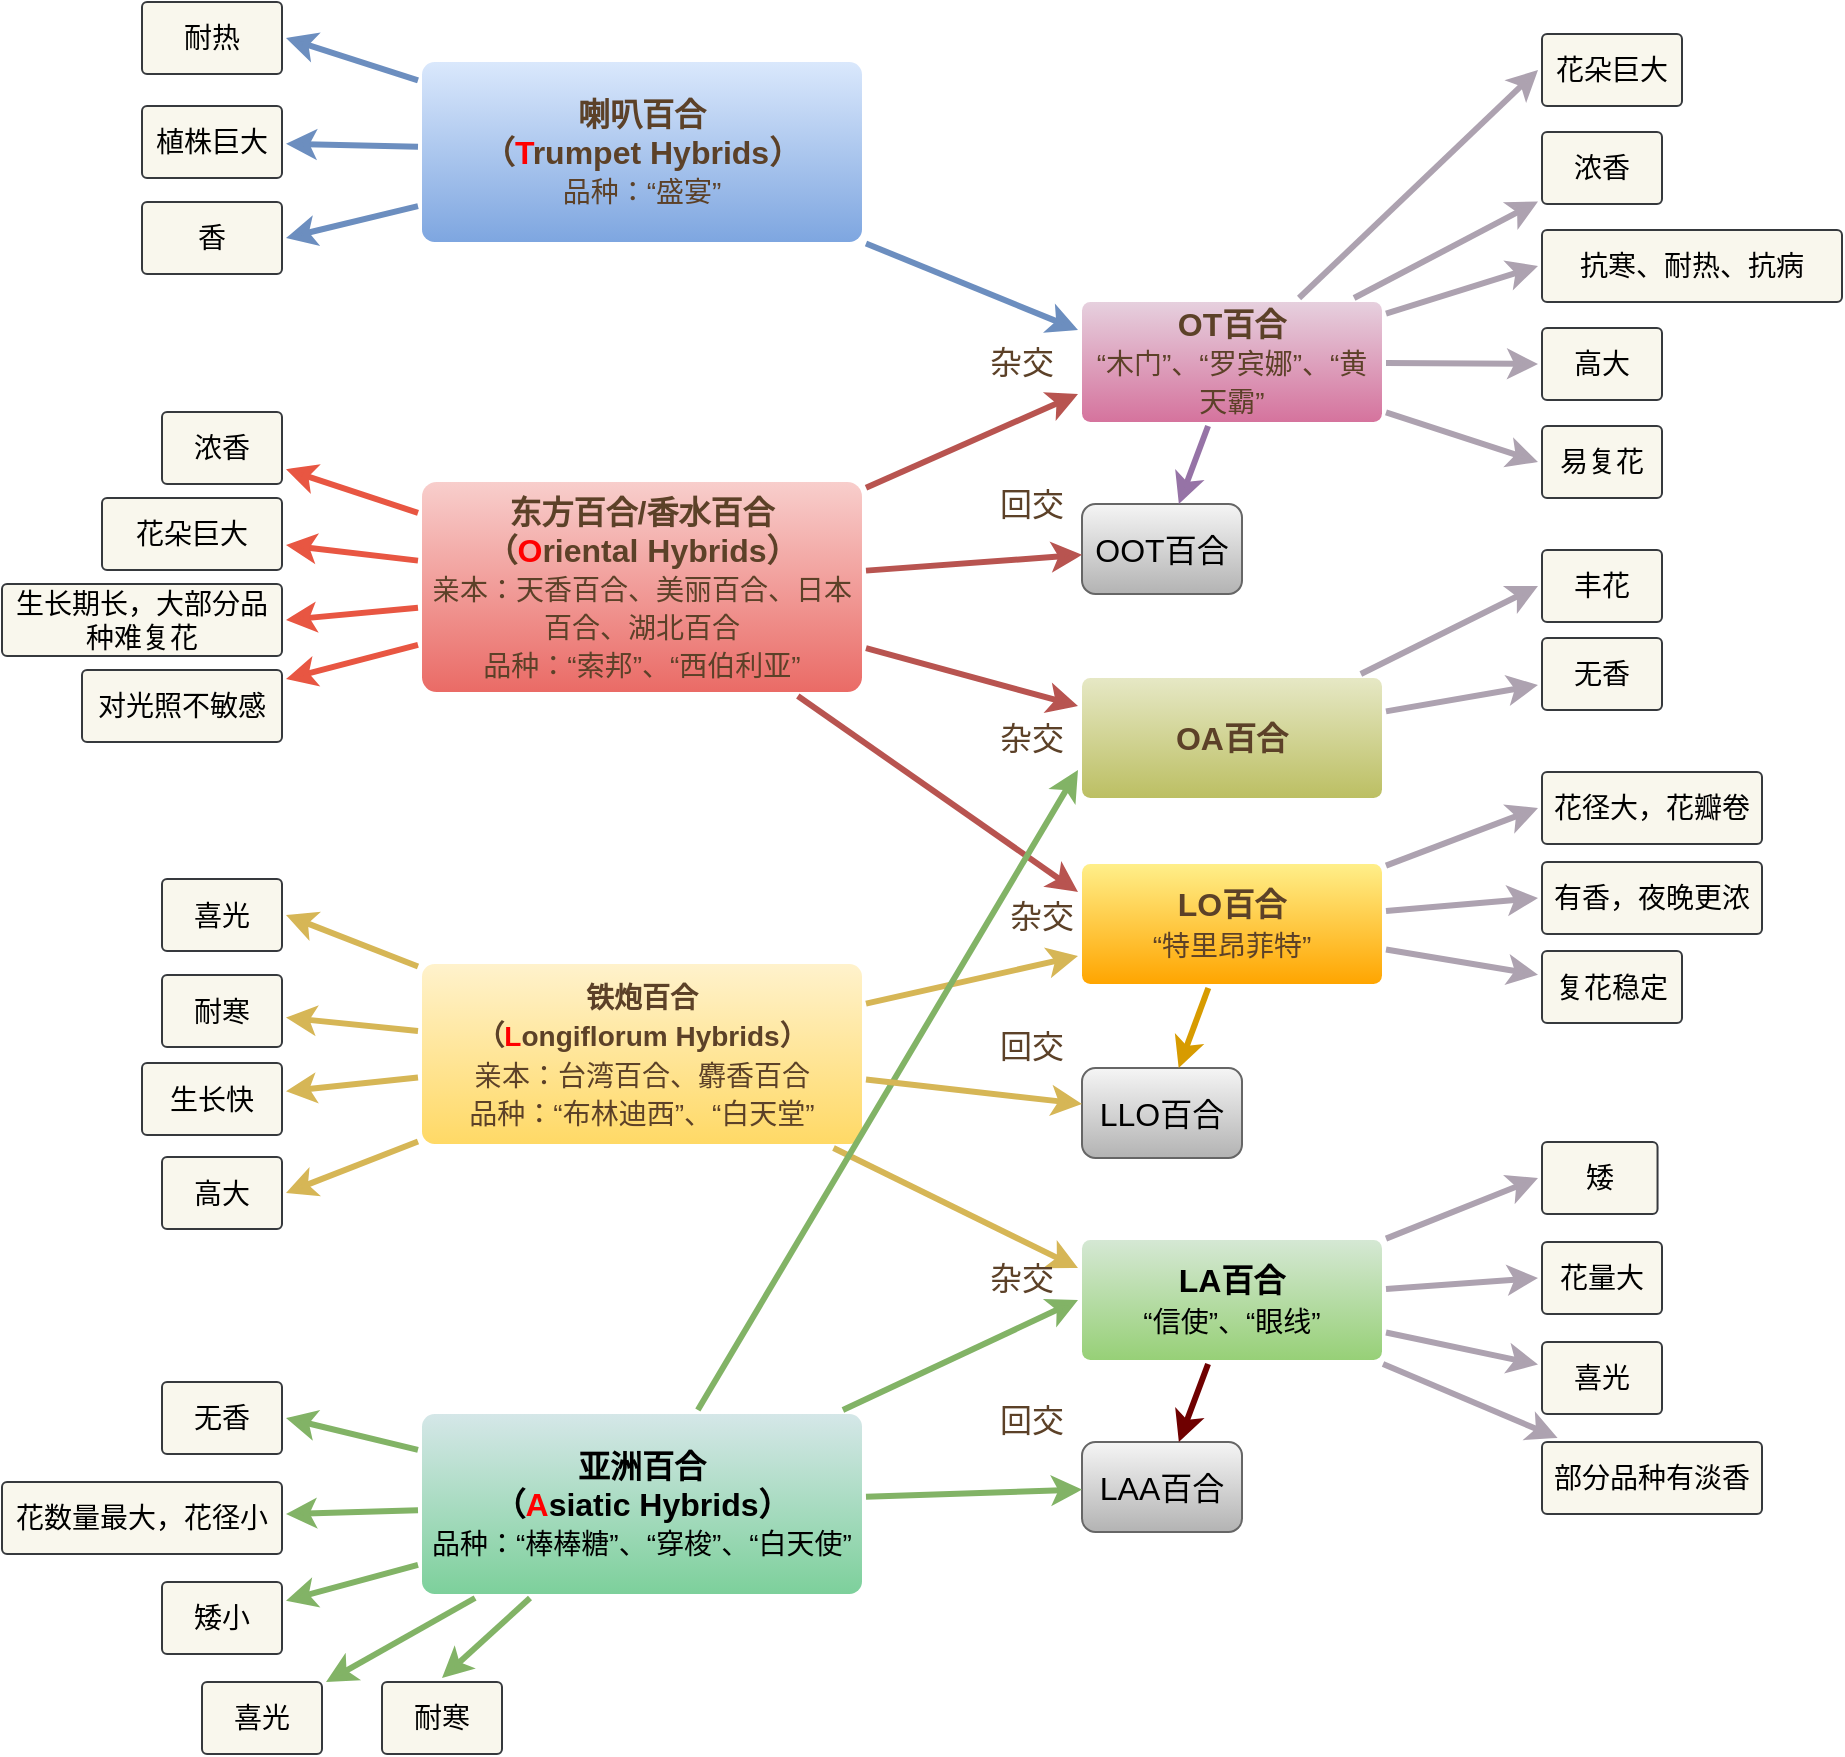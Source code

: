 <mxfile version="14.2.2" type="github">
  <diagram id="6a731a19-8d31-9384-78a2-239565b7b9f0" name="Page-1">
    <mxGraphModel dx="1422" dy="746" grid="1" gridSize="10" guides="1" tooltips="1" connect="1" arrows="1" fold="1" page="1" pageScale="1" pageWidth="1169" pageHeight="827" background="#ffffff" math="0" shadow="0">
      <root>
        <mxCell id="0" />
        <mxCell id="1" parent="0" />
        <mxCell id="1754" value="花朵巨大" style="rounded=1;whiteSpace=wrap;html=1;shadow=0;labelBackgroundColor=none;strokeColor=#36393d;strokeWidth=1;fillColor=#f9f7ed;fontFamily=Helvetica;fontSize=14;align=center;spacing=5;fontStyle=0;arcSize=7;perimeterSpacing=2;" parent="1" vertex="1">
          <mxGeometry x="70" y="348" width="90" height="36" as="geometry" />
        </mxCell>
        <mxCell id="1755" value="浓香" style="rounded=1;whiteSpace=wrap;html=1;shadow=0;labelBackgroundColor=none;strokeColor=#36393d;strokeWidth=1;fillColor=#f9f7ed;fontFamily=Helvetica;fontSize=14;align=center;spacing=5;fontStyle=0;arcSize=7;perimeterSpacing=2;" parent="1" vertex="1">
          <mxGeometry x="100" y="305" width="60" height="36" as="geometry" />
        </mxCell>
        <mxCell id="1761" value="生长快" style="rounded=1;whiteSpace=wrap;html=1;shadow=0;labelBackgroundColor=none;strokeColor=#36393d;strokeWidth=1;fillColor=#f9f7ed;fontFamily=Helvetica;fontSize=14;align=center;spacing=5;arcSize=7;perimeterSpacing=2;" parent="1" vertex="1">
          <mxGeometry x="90" y="630.5" width="70" height="36" as="geometry" />
        </mxCell>
        <mxCell id="1762" value="耐寒" style="rounded=1;whiteSpace=wrap;html=1;shadow=0;labelBackgroundColor=none;strokeColor=#36393d;strokeWidth=1;fillColor=#f9f7ed;fontFamily=Helvetica;fontSize=14;align=center;spacing=5;arcSize=7;perimeterSpacing=2;" parent="1" vertex="1">
          <mxGeometry x="100" y="586.5" width="60" height="36" as="geometry" />
        </mxCell>
        <mxCell id="1765" value="花数量最大，花径小" style="rounded=1;whiteSpace=wrap;html=1;shadow=0;labelBackgroundColor=none;strokeColor=#36393d;strokeWidth=1;fillColor=#f9f7ed;fontFamily=Helvetica;fontSize=14;align=center;spacing=5;arcSize=7;perimeterSpacing=2;" parent="1" vertex="1">
          <mxGeometry x="20" y="840" width="140" height="36" as="geometry" />
        </mxCell>
        <mxCell id="1767" value="喜光" style="rounded=1;whiteSpace=wrap;html=1;shadow=0;labelBackgroundColor=none;strokeColor=#36393d;strokeWidth=1;fillColor=#f9f7ed;fontFamily=Helvetica;fontSize=14;align=center;spacing=5;arcSize=7;perimeterSpacing=2;" parent="1" vertex="1">
          <mxGeometry x="120" y="940" width="60" height="36" as="geometry" />
        </mxCell>
        <mxCell id="1769" value="矮小" style="rounded=1;whiteSpace=wrap;html=1;shadow=0;labelBackgroundColor=none;strokeColor=#36393d;strokeWidth=1;fillColor=#f9f7ed;fontFamily=Helvetica;fontSize=14;align=center;spacing=5;arcSize=7;perimeterSpacing=2;" parent="1" vertex="1">
          <mxGeometry x="100" y="890" width="60" height="36" as="geometry" />
        </mxCell>
        <mxCell id="1772" value="耐热" style="rounded=1;whiteSpace=wrap;html=1;shadow=0;labelBackgroundColor=none;strokeColor=#36393d;strokeWidth=1;fillColor=#f9f7ed;fontFamily=Helvetica;fontSize=14;align=center;spacing=5;fontStyle=0;arcSize=7;perimeterSpacing=2;" parent="1" vertex="1">
          <mxGeometry x="90" y="100" width="70" height="36" as="geometry" />
        </mxCell>
        <mxCell id="1750" value="" style="edgeStyle=none;rounded=1;jumpStyle=none;html=1;shadow=0;labelBackgroundColor=none;startArrow=none;startFill=0;jettySize=auto;orthogonalLoop=1;strokeColor=#b85450;strokeWidth=3;fontFamily=Helvetica;fontSize=16;spacing=5;fontStyle=1;fillColor=#f8cecc;entryX=0;entryY=0.25;entryDx=0;entryDy=0;fontColor=#5C4128;" parent="1" source="1753" target="y0AW_hQq_ArzN2leAB1A-1779" edge="1">
          <mxGeometry relative="1" as="geometry" />
        </mxCell>
        <mxCell id="1751" value="" style="edgeStyle=none;rounded=1;jumpStyle=none;html=1;shadow=0;labelBackgroundColor=none;startArrow=none;startFill=0;jettySize=auto;orthogonalLoop=1;strokeColor=#E85642;strokeWidth=3;fontFamily=Helvetica;fontSize=18;fontColor=#FFFFFF;spacing=5;fontStyle=1;fillColor=#b0e3e6;" parent="1" source="1753" target="1755" edge="1">
          <mxGeometry relative="1" as="geometry" />
        </mxCell>
        <mxCell id="1752" value="" style="edgeStyle=none;rounded=1;jumpStyle=none;html=1;shadow=0;labelBackgroundColor=none;startArrow=none;startFill=0;jettySize=auto;orthogonalLoop=1;strokeColor=#E85642;strokeWidth=3;fontFamily=Helvetica;fontSize=18;fontColor=#FFFFFF;spacing=5;fontStyle=1;fillColor=#b0e3e6;" parent="1" source="1753" target="1754" edge="1">
          <mxGeometry relative="1" as="geometry" />
        </mxCell>
        <mxCell id="1753" value="东方百合/香水百合&lt;br&gt;（&lt;font color=&quot;#ff0000&quot;&gt;O&lt;/font&gt;riental Hybrids）&lt;br&gt;&lt;span style=&quot;font-weight: normal ; font-size: 14px&quot;&gt;亲本：天香百合、美丽百合、日本百合、湖北百合&lt;br&gt;品种：“索邦”、“西伯利亚”&lt;/span&gt;" style="rounded=1;whiteSpace=wrap;html=1;shadow=0;labelBackgroundColor=none;strokeWidth=3;fontFamily=Helvetica;fontSize=16;align=center;spacing=5;fontStyle=1;arcSize=7;perimeterSpacing=2;fillColor=#f8cecc;gradientColor=#ea6b66;strokeColor=none;fontColor=#5C4128;" parent="1" vertex="1">
          <mxGeometry x="230" y="340" width="220" height="105" as="geometry" />
        </mxCell>
        <mxCell id="1757" value="" style="edgeStyle=none;rounded=0;jumpStyle=none;html=1;shadow=0;labelBackgroundColor=none;startArrow=none;startFill=0;endArrow=classic;endFill=1;jettySize=auto;orthogonalLoop=1;strokeWidth=3;fontFamily=Helvetica;fontSize=16;spacing=5;strokeColor=#d6b656;fillColor=#fff2cc;entryX=0;entryY=0.75;entryDx=0;entryDy=0;fontColor=#5C4128;" parent="1" source="1760" target="y0AW_hQq_ArzN2leAB1A-1779" edge="1">
          <mxGeometry relative="1" as="geometry">
            <mxPoint x="470" y="600" as="sourcePoint" />
            <mxPoint x="498" y="611" as="targetPoint" />
          </mxGeometry>
        </mxCell>
        <mxCell id="1758" value="" style="edgeStyle=none;rounded=0;jumpStyle=none;html=1;shadow=0;labelBackgroundColor=none;startArrow=none;startFill=0;endArrow=classic;endFill=1;jettySize=auto;orthogonalLoop=1;strokeColor=#d6b656;strokeWidth=3;fontFamily=Helvetica;fontSize=18;fontColor=#FFFFFF;spacing=5;fillColor=#fff2cc;" parent="1" source="1760" target="1762" edge="1">
          <mxGeometry relative="1" as="geometry" />
        </mxCell>
        <mxCell id="1759" value="" style="edgeStyle=none;rounded=0;jumpStyle=none;html=1;shadow=0;labelBackgroundColor=none;startArrow=none;startFill=0;endArrow=classic;endFill=1;jettySize=auto;orthogonalLoop=1;strokeColor=#d6b656;strokeWidth=3;fontFamily=Helvetica;fontSize=18;fontColor=#FFFFFF;spacing=5;fillColor=#fff2cc;" parent="1" source="1760" target="1761" edge="1">
          <mxGeometry relative="1" as="geometry" />
        </mxCell>
        <mxCell id="1760" value="&lt;font style=&quot;font-size: 14px&quot;&gt;铁炮百合&lt;br&gt;（&lt;font color=&quot;#ff0000&quot;&gt;L&lt;/font&gt;ongiflorum Hybrids）&lt;br&gt;&lt;span style=&quot;font-weight: normal&quot;&gt;亲本：台湾百合、麝香百合&lt;br&gt;品种：“布林迪西”、“白天堂”&lt;/span&gt;&lt;br style=&quot;font-size: 16px&quot;&gt;&lt;/font&gt;" style="rounded=1;whiteSpace=wrap;html=1;shadow=0;labelBackgroundColor=none;strokeWidth=3;fontFamily=Helvetica;fontSize=16;align=center;spacing=5;fontStyle=1;arcSize=7;perimeterSpacing=2;gradientColor=#ffd966;fillColor=#fff2cc;strokeColor=none;fontColor=#5C4128;" parent="1" vertex="1">
          <mxGeometry x="230" y="581" width="220" height="90" as="geometry" />
        </mxCell>
        <mxCell id="1764" value="亚洲百合&lt;br&gt;（&lt;font color=&quot;#ff0000&quot;&gt;A&lt;/font&gt;siatic Hybrids）&lt;br style=&quot;font-size: 16px&quot;&gt;&lt;span style=&quot;font-weight: normal&quot;&gt;&lt;font style=&quot;font-size: 14px&quot;&gt;品种：“棒棒糖”、“穿梭”、“白天使”&lt;/font&gt;&lt;/span&gt;" style="rounded=1;whiteSpace=wrap;html=1;shadow=0;labelBackgroundColor=none;strokeWidth=3;fontFamily=Helvetica;fontSize=16;align=center;spacing=5;fontStyle=1;arcSize=7;perimeterSpacing=2;gradientColor=#7DD09B;fillColor=#D5E7E8;strokeColor=none;" parent="1" vertex="1">
          <mxGeometry x="230" y="806" width="220" height="90" as="geometry" />
        </mxCell>
        <mxCell id="1766" value="" style="edgeStyle=none;rounded=0;jumpStyle=none;html=1;shadow=0;labelBackgroundColor=none;startArrow=none;startFill=0;endArrow=classic;endFill=1;jettySize=auto;orthogonalLoop=1;strokeColor=#82b366;strokeWidth=3;fontFamily=Helvetica;fontSize=18;fontColor=#FFFFFF;spacing=5;fillColor=#d5e8d4;" parent="1" source="1764" target="1765" edge="1">
          <mxGeometry relative="1" as="geometry" />
        </mxCell>
        <mxCell id="1768" value="" style="edgeStyle=none;rounded=0;jumpStyle=none;html=1;shadow=0;labelBackgroundColor=none;startArrow=none;startFill=0;endArrow=classic;endFill=1;jettySize=auto;orthogonalLoop=1;strokeColor=#82b366;strokeWidth=3;fontFamily=Helvetica;fontSize=14;fontColor=#FFFFFF;spacing=5;fillColor=#d5e8d4;" parent="1" source="1764" target="1767" edge="1">
          <mxGeometry relative="1" as="geometry" />
        </mxCell>
        <mxCell id="1770" value="" style="edgeStyle=none;rounded=0;jumpStyle=none;html=1;shadow=0;labelBackgroundColor=none;startArrow=none;startFill=0;endArrow=classic;endFill=1;jettySize=auto;orthogonalLoop=1;strokeColor=#82b366;strokeWidth=3;fontFamily=Helvetica;fontSize=18;fontColor=#FFFFFF;spacing=5;fillColor=#d5e8d4;" parent="1" source="1764" target="1769" edge="1">
          <mxGeometry relative="1" as="geometry" />
        </mxCell>
        <mxCell id="1771" value="喇叭百合&lt;br&gt;（&lt;font color=&quot;#ff0000&quot;&gt;T&lt;/font&gt;rumpet Hybrids）&lt;br style=&quot;font-size: 16px&quot;&gt;&lt;span style=&quot;font-weight: normal&quot;&gt;&lt;font style=&quot;font-size: 14px&quot;&gt;品种：“盛宴”&lt;/font&gt;&lt;/span&gt;" style="rounded=1;whiteSpace=wrap;html=1;shadow=0;labelBackgroundColor=none;strokeWidth=3;fontFamily=Helvetica;fontSize=16;align=center;spacing=5;fontStyle=1;arcSize=7;perimeterSpacing=2;fillColor=#dae8fc;gradientColor=#7ea6e0;strokeColor=none;fontColor=#5C4128;" parent="1" vertex="1">
          <mxGeometry x="230" y="130" width="220" height="90" as="geometry" />
        </mxCell>
        <mxCell id="1773" value="" style="edgeStyle=none;rounded=1;jumpStyle=none;html=1;shadow=0;labelBackgroundColor=none;startArrow=none;startFill=0;jettySize=auto;orthogonalLoop=1;strokeColor=#6c8ebf;strokeWidth=3;fontFamily=Helvetica;fontSize=18;fontColor=#FFFFFF;spacing=5;fontStyle=1;fillColor=#dae8fc;entryX=1;entryY=0.5;entryDx=0;entryDy=0;" parent="1" source="1771" target="1772" edge="1">
          <mxGeometry relative="1" as="geometry" />
        </mxCell>
        <mxCell id="1775" value="" style="edgeStyle=none;rounded=1;jumpStyle=none;html=1;shadow=0;labelBackgroundColor=none;startArrow=none;startFill=0;jettySize=auto;orthogonalLoop=1;strokeColor=#6c8ebf;strokeWidth=3;fontFamily=Helvetica;fontSize=18;fontColor=#FFFFFF;spacing=5;fontStyle=1;fillColor=#dae8fc;entryX=1;entryY=0.5;entryDx=0;entryDy=0;" parent="1" source="1771" target="y0AW_hQq_ArzN2leAB1A-1812" edge="1">
          <mxGeometry relative="1" as="geometry">
            <mxPoint x="162" y="218.5" as="targetPoint" />
          </mxGeometry>
        </mxCell>
        <mxCell id="1777" value="" style="edgeStyle=none;rounded=1;jumpStyle=none;html=1;shadow=0;labelBackgroundColor=none;startArrow=none;startFill=0;jettySize=auto;orthogonalLoop=1;strokeColor=#6c8ebf;strokeWidth=3;fontFamily=Helvetica;fontSize=18;fontColor=#FFFFFF;spacing=5;fontStyle=1;fillColor=#dae8fc;" parent="1" source="1771" edge="1" target="y0AW_hQq_ArzN2leAB1A-1811">
          <mxGeometry relative="1" as="geometry">
            <mxPoint x="160" y="150" as="targetPoint" />
          </mxGeometry>
        </mxCell>
        <mxCell id="y0AW_hQq_ArzN2leAB1A-1779" value="LO百合&lt;br&gt;&lt;span style=&quot;font-weight: normal&quot;&gt;&lt;font style=&quot;font-size: 14px&quot;&gt;“特里昂菲特”&lt;/font&gt;&lt;/span&gt;" style="rounded=1;whiteSpace=wrap;html=1;shadow=0;labelBackgroundColor=none;strokeWidth=3;fontFamily=Helvetica;fontSize=16;align=center;spacing=5;fontStyle=1;arcSize=7;perimeterSpacing=2;gradientColor=#ffa500;strokeColor=none;fontColor=#5C4128;fillColor=#FFEF8A;" parent="1" vertex="1">
          <mxGeometry x="560" y="531" width="150" height="60" as="geometry" />
        </mxCell>
        <mxCell id="y0AW_hQq_ArzN2leAB1A-1780" value="LA百合&lt;br style=&quot;font-size: 16px&quot;&gt;&lt;span style=&quot;font-weight: normal&quot;&gt;&lt;font style=&quot;font-size: 14px&quot;&gt;“信使”、“眼线”&lt;/font&gt;&lt;/span&gt;" style="rounded=1;whiteSpace=wrap;html=1;shadow=0;labelBackgroundColor=none;strokeWidth=3;fontFamily=Helvetica;fontSize=16;align=center;spacing=5;fontStyle=1;arcSize=7;perimeterSpacing=2;gradientColor=#97d077;fillColor=#d5e8d4;strokeColor=none;" parent="1" vertex="1">
          <mxGeometry x="560" y="719" width="150" height="60" as="geometry" />
        </mxCell>
        <mxCell id="y0AW_hQq_ArzN2leAB1A-1781" value="" style="edgeStyle=none;rounded=0;jumpStyle=none;html=1;shadow=0;labelBackgroundColor=none;startArrow=none;startFill=0;endArrow=classic;endFill=1;jettySize=auto;orthogonalLoop=1;strokeWidth=3;fontFamily=Helvetica;fontSize=16;spacing=5;strokeColor=#d6b656;entryX=0;entryY=0.25;entryDx=0;entryDy=0;fillColor=#fff2cc;fontColor=#5C4128;" parent="1" source="1760" target="y0AW_hQq_ArzN2leAB1A-1780" edge="1">
          <mxGeometry relative="1" as="geometry">
            <mxPoint x="356.316" y="572.5" as="sourcePoint" />
            <mxPoint x="468" y="486" as="targetPoint" />
          </mxGeometry>
        </mxCell>
        <mxCell id="y0AW_hQq_ArzN2leAB1A-1782" value="" style="edgeStyle=none;rounded=0;jumpStyle=none;html=1;shadow=0;labelBackgroundColor=none;startArrow=none;startFill=0;endArrow=classic;endFill=1;jettySize=auto;orthogonalLoop=1;strokeWidth=3;fontFamily=Helvetica;fontSize=16;spacing=5;strokeColor=#82b366;entryX=0;entryY=0.5;entryDx=0;entryDy=0;fillColor=#d5e8d4;fontColor=#5C4128;" parent="1" source="1764" target="y0AW_hQq_ArzN2leAB1A-1780" edge="1">
          <mxGeometry relative="1" as="geometry">
            <mxPoint x="238" y="822" as="sourcePoint" />
            <mxPoint x="200" y="790" as="targetPoint" />
          </mxGeometry>
        </mxCell>
        <mxCell id="y0AW_hQq_ArzN2leAB1A-1783" value="OT百合&lt;br&gt;&lt;span style=&quot;font-weight: normal&quot;&gt;&lt;font style=&quot;font-size: 14px&quot;&gt;“木门”、“罗宾娜”、“黄天霸”&lt;/font&gt;&lt;/span&gt;" style="rounded=1;whiteSpace=wrap;html=1;shadow=0;labelBackgroundColor=none;strokeWidth=3;fontFamily=Helvetica;fontSize=16;align=center;spacing=5;fontStyle=1;arcSize=7;perimeterSpacing=2;gradientColor=#d5739d;fillColor=#e6d0de;strokeColor=none;fontColor=#5C4128;" parent="1" vertex="1">
          <mxGeometry x="560" y="250.0" width="150" height="60" as="geometry" />
        </mxCell>
        <mxCell id="y0AW_hQq_ArzN2leAB1A-1784" value="" style="edgeStyle=none;rounded=1;jumpStyle=none;html=1;shadow=0;labelBackgroundColor=none;startArrow=none;startFill=0;jettySize=auto;orthogonalLoop=1;strokeWidth=3;fontFamily=Helvetica;fontSize=16;spacing=5;fontStyle=1;fillColor=#dae8fc;strokeColor=#6c8ebf;entryX=0;entryY=0.25;entryDx=0;entryDy=0;fontColor=#5C4128;" parent="1" source="1771" target="y0AW_hQq_ArzN2leAB1A-1783" edge="1">
          <mxGeometry relative="1" as="geometry">
            <mxPoint x="358.137" y="372.5" as="sourcePoint" />
            <mxPoint x="468" y="454.0" as="targetPoint" />
          </mxGeometry>
        </mxCell>
        <mxCell id="y0AW_hQq_ArzN2leAB1A-1785" value="" style="edgeStyle=none;rounded=1;jumpStyle=none;html=1;shadow=0;labelBackgroundColor=none;startArrow=none;startFill=0;jettySize=auto;orthogonalLoop=1;strokeColor=#b85450;strokeWidth=3;fontFamily=Helvetica;fontSize=16;spacing=5;fontStyle=1;fillColor=#f8cecc;entryX=0;entryY=0.75;entryDx=0;entryDy=0;fontColor=#5C4128;" parent="1" source="1753" target="y0AW_hQq_ArzN2leAB1A-1783" edge="1">
          <mxGeometry relative="1" as="geometry">
            <mxPoint x="368.137" y="382.5" as="sourcePoint" />
            <mxPoint x="478" y="464.0" as="targetPoint" />
          </mxGeometry>
        </mxCell>
        <mxCell id="y0AW_hQq_ArzN2leAB1A-1786" value="OA百合" style="rounded=1;whiteSpace=wrap;html=1;shadow=0;labelBackgroundColor=none;strokeWidth=3;fontFamily=Helvetica;fontSize=16;align=center;spacing=5;fontStyle=1;arcSize=7;perimeterSpacing=2;strokeColor=none;fontColor=#5C4128;gradientColor=#BCBF63;fillColor=#E6E8C5;" parent="1" vertex="1">
          <mxGeometry x="560" y="438" width="150" height="60" as="geometry" />
        </mxCell>
        <mxCell id="y0AW_hQq_ArzN2leAB1A-1787" value="" style="edgeStyle=none;rounded=1;jumpStyle=none;html=1;shadow=0;labelBackgroundColor=none;startArrow=none;startFill=0;jettySize=auto;orthogonalLoop=1;strokeWidth=3;fontFamily=Helvetica;fontSize=16;spacing=5;fontStyle=1;fillColor=#f8cecc;entryX=0;entryY=0.25;entryDx=0;entryDy=0;strokeColor=#b85450;fontColor=#5C4128;" parent="1" source="1753" target="y0AW_hQq_ArzN2leAB1A-1786" edge="1">
          <mxGeometry relative="1" as="geometry">
            <mxPoint x="392" y="175.585" as="sourcePoint" />
            <mxPoint x="508" y="184" as="targetPoint" />
          </mxGeometry>
        </mxCell>
        <mxCell id="y0AW_hQq_ArzN2leAB1A-1788" value="" style="edgeStyle=none;rounded=0;jumpStyle=none;html=1;shadow=0;labelBackgroundColor=none;startArrow=none;startFill=0;endArrow=classic;endFill=1;jettySize=auto;orthogonalLoop=1;strokeWidth=3;fontFamily=Helvetica;fontSize=16;spacing=5;strokeColor=#82b366;entryX=0;entryY=0.75;entryDx=0;entryDy=0;fillColor=#d5e8d4;fontColor=#5C4128;" parent="1" source="1764" target="y0AW_hQq_ArzN2leAB1A-1786" edge="1">
          <mxGeometry relative="1" as="geometry">
            <mxPoint x="355.727" y="636.5" as="sourcePoint" />
            <mxPoint x="518" y="764" as="targetPoint" />
          </mxGeometry>
        </mxCell>
        <mxCell id="y0AW_hQq_ArzN2leAB1A-1791" value="无香" style="rounded=1;whiteSpace=wrap;html=1;shadow=0;labelBackgroundColor=none;strokeColor=#36393d;strokeWidth=1;fillColor=#f9f7ed;fontFamily=Helvetica;fontSize=14;align=center;spacing=5;arcSize=7;perimeterSpacing=2;" parent="1" vertex="1">
          <mxGeometry x="100" y="790" width="60" height="36" as="geometry" />
        </mxCell>
        <mxCell id="y0AW_hQq_ArzN2leAB1A-1793" value="" style="edgeStyle=none;rounded=0;jumpStyle=none;html=1;shadow=0;labelBackgroundColor=none;startArrow=none;startFill=0;endArrow=classic;endFill=1;jettySize=auto;orthogonalLoop=1;strokeColor=#82b366;strokeWidth=3;fontFamily=Helvetica;fontSize=18;fontColor=#FFFFFF;spacing=5;entryX=1;entryY=0.5;entryDx=0;entryDy=0;fillColor=#d5e8d4;" parent="1" source="1764" target="y0AW_hQq_ArzN2leAB1A-1791" edge="1">
          <mxGeometry relative="1" as="geometry">
            <mxPoint x="238" y="877.68" as="sourcePoint" />
            <mxPoint x="172" y="904.834" as="targetPoint" />
          </mxGeometry>
        </mxCell>
        <mxCell id="y0AW_hQq_ArzN2leAB1A-1794" value="耐寒" style="rounded=1;whiteSpace=wrap;html=1;shadow=0;labelBackgroundColor=none;strokeColor=#36393d;strokeWidth=1;fillColor=#f9f7ed;fontFamily=Helvetica;fontSize=14;align=center;spacing=5;arcSize=7;perimeterSpacing=2;" parent="1" vertex="1">
          <mxGeometry x="210" y="940" width="60" height="36" as="geometry" />
        </mxCell>
        <mxCell id="y0AW_hQq_ArzN2leAB1A-1795" value="" style="edgeStyle=none;rounded=0;jumpStyle=none;html=1;shadow=0;labelBackgroundColor=none;startArrow=none;startFill=0;endArrow=classic;endFill=1;jettySize=auto;orthogonalLoop=1;strokeColor=#82b366;strokeWidth=3;fontFamily=Helvetica;fontSize=16;fontColor=#FFFFFF;spacing=5;exitX=0.25;exitY=1;exitDx=0;exitDy=0;entryX=0.5;entryY=0;entryDx=0;entryDy=0;fillColor=#d5e8d4;" parent="1" source="1764" target="y0AW_hQq_ArzN2leAB1A-1794" edge="1">
          <mxGeometry relative="1" as="geometry">
            <mxPoint x="269.098" y="878" as="sourcePoint" />
            <mxPoint x="168.689" y="948" as="targetPoint" />
          </mxGeometry>
        </mxCell>
        <mxCell id="y0AW_hQq_ArzN2leAB1A-1796" value="生长期长，大部分品种难复花" style="rounded=1;whiteSpace=wrap;html=1;shadow=0;labelBackgroundColor=none;strokeColor=#36393d;strokeWidth=1;fillColor=#f9f7ed;fontFamily=Helvetica;fontSize=14;align=center;spacing=5;fontStyle=0;arcSize=7;perimeterSpacing=2;" parent="1" vertex="1">
          <mxGeometry x="20" y="391" width="140" height="36" as="geometry" />
        </mxCell>
        <mxCell id="y0AW_hQq_ArzN2leAB1A-1797" value="" style="edgeStyle=none;rounded=1;jumpStyle=none;html=1;shadow=0;labelBackgroundColor=none;startArrow=none;startFill=0;jettySize=auto;orthogonalLoop=1;strokeColor=#E85642;strokeWidth=3;fontFamily=Helvetica;fontSize=18;fontColor=#FFFFFF;spacing=5;fontStyle=1;fillColor=#b0e3e6;entryX=1;entryY=0.5;entryDx=0;entryDy=0;" parent="1" source="1753" target="y0AW_hQq_ArzN2leAB1A-1796" edge="1">
          <mxGeometry relative="1" as="geometry">
            <mxPoint x="238" y="413.642" as="sourcePoint" />
            <mxPoint x="172" y="429.621" as="targetPoint" />
          </mxGeometry>
        </mxCell>
        <mxCell id="y0AW_hQq_ArzN2leAB1A-1798" value="高大" style="rounded=1;whiteSpace=wrap;html=1;shadow=0;labelBackgroundColor=none;strokeColor=#36393d;strokeWidth=1;fillColor=#f9f7ed;fontFamily=Helvetica;fontSize=14;align=center;spacing=5;arcSize=7;perimeterSpacing=2;" parent="1" vertex="1">
          <mxGeometry x="100" y="677.5" width="60" height="36" as="geometry" />
        </mxCell>
        <mxCell id="y0AW_hQq_ArzN2leAB1A-1799" value="" style="edgeStyle=none;rounded=0;jumpStyle=none;html=1;shadow=0;labelBackgroundColor=none;startArrow=none;startFill=0;endArrow=classic;endFill=1;jettySize=auto;orthogonalLoop=1;strokeColor=#d6b656;strokeWidth=3;fontFamily=Helvetica;fontSize=18;fontColor=#FFFFFF;spacing=5;entryX=1;entryY=0.5;entryDx=0;entryDy=0;fillColor=#fff2cc;" parent="1" source="1760" target="y0AW_hQq_ArzN2leAB1A-1798" edge="1">
          <mxGeometry relative="1" as="geometry">
            <mxPoint x="238" y="641.267" as="sourcePoint" />
            <mxPoint x="172" y="650.067" as="targetPoint" />
          </mxGeometry>
        </mxCell>
        <mxCell id="y0AW_hQq_ArzN2leAB1A-1800" value="易复花" style="rounded=1;whiteSpace=wrap;html=1;shadow=0;labelBackgroundColor=none;strokeColor=#36393d;strokeWidth=1;fillColor=#f9f7ed;fontFamily=Helvetica;fontSize=14;align=center;spacing=5;fontStyle=0;arcSize=7;perimeterSpacing=2;" parent="1" vertex="1">
          <mxGeometry x="790" y="312" width="60" height="36" as="geometry" />
        </mxCell>
        <mxCell id="y0AW_hQq_ArzN2leAB1A-1801" value="高大" style="rounded=1;whiteSpace=wrap;html=1;shadow=0;labelBackgroundColor=none;strokeColor=#36393d;strokeWidth=1;fillColor=#f9f7ed;fontFamily=Helvetica;fontSize=14;align=center;spacing=5;fontStyle=0;arcSize=7;perimeterSpacing=2;" parent="1" vertex="1">
          <mxGeometry x="790" y="263" width="60" height="36" as="geometry" />
        </mxCell>
        <mxCell id="y0AW_hQq_ArzN2leAB1A-1802" value="浓香" style="rounded=1;whiteSpace=wrap;html=1;shadow=0;labelBackgroundColor=none;strokeColor=#36393d;strokeWidth=1;fillColor=#f9f7ed;fontFamily=Helvetica;fontSize=14;align=center;spacing=5;fontStyle=0;arcSize=7;perimeterSpacing=2;" parent="1" vertex="1">
          <mxGeometry x="790" y="165" width="60" height="36" as="geometry" />
        </mxCell>
        <mxCell id="y0AW_hQq_ArzN2leAB1A-1803" value="抗寒、耐热、抗病" style="rounded=1;whiteSpace=wrap;html=1;shadow=0;labelBackgroundColor=none;strokeColor=#36393d;strokeWidth=1;fillColor=#f9f7ed;fontFamily=Helvetica;fontSize=14;align=center;spacing=5;fontStyle=0;arcSize=7;perimeterSpacing=2;" parent="1" vertex="1">
          <mxGeometry x="790" y="214" width="150" height="36" as="geometry" />
        </mxCell>
        <mxCell id="y0AW_hQq_ArzN2leAB1A-1805" value="" style="edgeStyle=none;rounded=1;jumpStyle=none;html=1;shadow=0;labelBackgroundColor=none;startArrow=none;startFill=0;jettySize=auto;orthogonalLoop=1;strokeWidth=3;fontFamily=Helvetica;fontSize=18;fontColor=#FFFFFF;spacing=5;fontStyle=1;entryX=0;entryY=0.5;entryDx=0;entryDy=0;fillColor=#e1d5e7;strokeColor=#ADA2B0;" parent="1" source="y0AW_hQq_ArzN2leAB1A-1783" target="y0AW_hQq_ArzN2leAB1A-1801" edge="1">
          <mxGeometry relative="1" as="geometry">
            <mxPoint x="452" y="170" as="sourcePoint" />
            <mxPoint x="568" y="170" as="targetPoint" />
          </mxGeometry>
        </mxCell>
        <mxCell id="y0AW_hQq_ArzN2leAB1A-1806" value="" style="edgeStyle=none;rounded=1;jumpStyle=none;html=1;shadow=0;labelBackgroundColor=none;startArrow=none;startFill=0;jettySize=auto;orthogonalLoop=1;strokeWidth=3;fontFamily=Helvetica;fontSize=18;fontColor=#FFFFFF;spacing=5;fontStyle=1;fillColor=#e1d5e7;strokeColor=#ADA2B0;entryX=0;entryY=0.5;entryDx=0;entryDy=0;" parent="1" source="y0AW_hQq_ArzN2leAB1A-1783" target="y0AW_hQq_ArzN2leAB1A-1800" edge="1">
          <mxGeometry relative="1" as="geometry">
            <mxPoint x="722" y="154" as="sourcePoint" />
            <mxPoint x="790" y="150" as="targetPoint" />
          </mxGeometry>
        </mxCell>
        <mxCell id="y0AW_hQq_ArzN2leAB1A-1807" value="" style="edgeStyle=none;rounded=1;jumpStyle=none;html=1;shadow=0;labelBackgroundColor=none;startArrow=none;startFill=0;jettySize=auto;orthogonalLoop=1;strokeWidth=3;fontFamily=Helvetica;fontSize=18;fontColor=#FFFFFF;spacing=5;fontStyle=1;entryX=0;entryY=0.5;entryDx=0;entryDy=0;fillColor=#e1d5e7;strokeColor=#ADA2B0;" parent="1" source="y0AW_hQq_ArzN2leAB1A-1783" target="y0AW_hQq_ArzN2leAB1A-1803" edge="1">
          <mxGeometry relative="1" as="geometry">
            <mxPoint x="732" y="164" as="sourcePoint" />
            <mxPoint x="808" y="108" as="targetPoint" />
          </mxGeometry>
        </mxCell>
        <mxCell id="y0AW_hQq_ArzN2leAB1A-1808" value="" style="edgeStyle=none;rounded=1;jumpStyle=none;html=1;shadow=0;labelBackgroundColor=none;startArrow=none;startFill=0;jettySize=auto;orthogonalLoop=1;strokeWidth=3;fontFamily=Helvetica;fontSize=18;fontColor=#FFFFFF;spacing=5;fontStyle=1;fillColor=#e1d5e7;strokeColor=#ADA2B0;" parent="1" source="y0AW_hQq_ArzN2leAB1A-1783" target="y0AW_hQq_ArzN2leAB1A-1802" edge="1">
          <mxGeometry relative="1" as="geometry">
            <mxPoint x="742" y="174" as="sourcePoint" />
            <mxPoint x="818" y="118" as="targetPoint" />
          </mxGeometry>
        </mxCell>
        <mxCell id="y0AW_hQq_ArzN2leAB1A-1809" value="杂交" style="text;html=1;strokeColor=none;fillColor=none;align=center;verticalAlign=middle;whiteSpace=wrap;rounded=0;fontSize=16;fontColor=#5C4128;" parent="1" vertex="1">
          <mxGeometry x="510" y="270" width="40" height="20" as="geometry" />
        </mxCell>
        <mxCell id="y0AW_hQq_ArzN2leAB1A-1811" value="植株巨大" style="rounded=1;whiteSpace=wrap;html=1;shadow=0;labelBackgroundColor=none;strokeColor=#36393d;strokeWidth=1;fillColor=#f9f7ed;fontFamily=Helvetica;fontSize=14;align=center;spacing=5;fontStyle=0;arcSize=7;perimeterSpacing=2;" parent="1" vertex="1">
          <mxGeometry x="90" y="152" width="70" height="36" as="geometry" />
        </mxCell>
        <mxCell id="y0AW_hQq_ArzN2leAB1A-1812" value="香" style="rounded=1;whiteSpace=wrap;html=1;shadow=0;labelBackgroundColor=none;strokeColor=#36393d;strokeWidth=1;fillColor=#f9f7ed;fontFamily=Helvetica;fontSize=14;align=center;spacing=5;fontStyle=0;arcSize=7;perimeterSpacing=2;" parent="1" vertex="1">
          <mxGeometry x="90" y="200" width="70" height="36" as="geometry" />
        </mxCell>
        <mxCell id="y0AW_hQq_ArzN2leAB1A-1815" value="花量大" style="rounded=1;whiteSpace=wrap;html=1;shadow=0;labelBackgroundColor=none;strokeColor=#36393d;strokeWidth=1;fillColor=#f9f7ed;fontFamily=Helvetica;fontSize=14;align=center;spacing=5;fontStyle=0;arcSize=7;perimeterSpacing=2;" parent="1" vertex="1">
          <mxGeometry x="790" y="720" width="60" height="36" as="geometry" />
        </mxCell>
        <mxCell id="y0AW_hQq_ArzN2leAB1A-1816" value="喜光" style="rounded=1;whiteSpace=wrap;html=1;shadow=0;labelBackgroundColor=none;strokeColor=#36393d;strokeWidth=1;fillColor=#f9f7ed;fontFamily=Helvetica;fontSize=14;align=center;spacing=5;fontStyle=0;arcSize=7;perimeterSpacing=2;" parent="1" vertex="1">
          <mxGeometry x="790" y="770" width="60" height="36" as="geometry" />
        </mxCell>
        <mxCell id="y0AW_hQq_ArzN2leAB1A-1817" value="矮" style="rounded=1;whiteSpace=wrap;html=1;shadow=0;labelBackgroundColor=none;strokeColor=#36393d;strokeWidth=1;fillColor=#f9f7ed;fontFamily=Helvetica;fontSize=14;align=center;spacing=5;fontStyle=0;arcSize=7;perimeterSpacing=2;" parent="1" vertex="1">
          <mxGeometry x="790" y="670" width="57.77" height="36" as="geometry" />
        </mxCell>
        <mxCell id="y0AW_hQq_ArzN2leAB1A-1818" value="" style="edgeStyle=none;rounded=1;jumpStyle=none;html=1;shadow=0;labelBackgroundColor=none;startArrow=none;startFill=0;jettySize=auto;orthogonalLoop=1;strokeWidth=3;fontFamily=Helvetica;fontSize=18;fontColor=#FFFFFF;spacing=5;fontStyle=1;entryX=0;entryY=0.5;entryDx=0;entryDy=0;fillColor=#e1d5e7;strokeColor=#ADA2B0;" parent="1" source="y0AW_hQq_ArzN2leAB1A-1780" target="y0AW_hQq_ArzN2leAB1A-1815" edge="1">
          <mxGeometry relative="1" as="geometry">
            <mxPoint x="744.23" y="770" as="sourcePoint" />
            <mxPoint x="600.23" y="676" as="targetPoint" />
          </mxGeometry>
        </mxCell>
        <mxCell id="y0AW_hQq_ArzN2leAB1A-1819" value="" style="edgeStyle=none;rounded=1;jumpStyle=none;html=1;shadow=0;labelBackgroundColor=none;startArrow=none;startFill=0;jettySize=auto;orthogonalLoop=1;strokeWidth=3;fontFamily=Helvetica;fontSize=18;fontColor=#FFFFFF;spacing=5;fontStyle=1;entryX=0;entryY=0.5;entryDx=0;entryDy=0;fillColor=#e1d5e7;strokeColor=#ADA2B0;" parent="1" source="y0AW_hQq_ArzN2leAB1A-1780" target="y0AW_hQq_ArzN2leAB1A-1817" edge="1">
          <mxGeometry relative="1" as="geometry">
            <mxPoint x="729.999" y="754" as="sourcePoint" />
            <mxPoint x="840.23" y="614" as="targetPoint" />
          </mxGeometry>
        </mxCell>
        <mxCell id="y0AW_hQq_ArzN2leAB1A-1820" value="" style="edgeStyle=none;rounded=1;jumpStyle=none;html=1;shadow=0;labelBackgroundColor=none;startArrow=none;startFill=0;jettySize=auto;orthogonalLoop=1;strokeWidth=3;fontFamily=Helvetica;fontSize=18;fontColor=#FFFFFF;spacing=5;fontStyle=1;fillColor=#e1d5e7;strokeColor=#ADA2B0;" parent="1" source="y0AW_hQq_ArzN2leAB1A-1780" target="y0AW_hQq_ArzN2leAB1A-1816" edge="1">
          <mxGeometry relative="1" as="geometry">
            <mxPoint x="744.23" y="790.995" as="sourcePoint" />
            <mxPoint x="850.23" y="624" as="targetPoint" />
          </mxGeometry>
        </mxCell>
        <mxCell id="y0AW_hQq_ArzN2leAB1A-1822" value="杂交" style="text;html=1;strokeColor=none;fillColor=none;align=center;verticalAlign=middle;whiteSpace=wrap;rounded=0;fontSize=16;fontColor=#5C4128;" parent="1" vertex="1">
          <mxGeometry x="515" y="458" width="40" height="20" as="geometry" />
        </mxCell>
        <mxCell id="y0AW_hQq_ArzN2leAB1A-1823" value="杂交" style="text;html=1;strokeColor=none;fillColor=none;align=center;verticalAlign=middle;whiteSpace=wrap;rounded=0;fontSize=16;fontColor=#5C4128;" parent="1" vertex="1">
          <mxGeometry x="520" y="546.5" width="40" height="20" as="geometry" />
        </mxCell>
        <mxCell id="y0AW_hQq_ArzN2leAB1A-1824" value="杂交" style="text;html=1;strokeColor=none;fillColor=none;align=center;verticalAlign=middle;whiteSpace=wrap;rounded=0;fontSize=16;fontColor=#5C4128;" parent="1" vertex="1">
          <mxGeometry x="510" y="728" width="40" height="20" as="geometry" />
        </mxCell>
        <mxCell id="y0AW_hQq_ArzN2leAB1A-1825" value="有香，夜晚更浓" style="rounded=1;whiteSpace=wrap;html=1;shadow=0;labelBackgroundColor=none;strokeColor=#36393d;strokeWidth=1;fillColor=#f9f7ed;fontFamily=Helvetica;fontSize=14;align=center;spacing=5;fontStyle=0;arcSize=7;perimeterSpacing=2;" parent="1" vertex="1">
          <mxGeometry x="790" y="530" width="110" height="36" as="geometry" />
        </mxCell>
        <mxCell id="y0AW_hQq_ArzN2leAB1A-1826" value="复花稳定" style="rounded=1;whiteSpace=wrap;html=1;shadow=0;labelBackgroundColor=none;strokeColor=#36393d;strokeWidth=1;fillColor=#f9f7ed;fontFamily=Helvetica;fontSize=14;align=center;spacing=5;fontStyle=0;arcSize=7;perimeterSpacing=2;" parent="1" vertex="1">
          <mxGeometry x="790" y="574.5" width="70" height="36" as="geometry" />
        </mxCell>
        <mxCell id="y0AW_hQq_ArzN2leAB1A-1827" value="花径大，花瓣卷" style="rounded=1;whiteSpace=wrap;html=1;shadow=0;labelBackgroundColor=none;strokeColor=#36393d;strokeWidth=1;fillColor=#f9f7ed;fontFamily=Helvetica;fontSize=14;align=center;spacing=5;fontStyle=0;arcSize=7;perimeterSpacing=2;" parent="1" vertex="1">
          <mxGeometry x="790" y="485" width="110" height="36" as="geometry" />
        </mxCell>
        <mxCell id="y0AW_hQq_ArzN2leAB1A-1828" value="" style="edgeStyle=none;rounded=1;jumpStyle=none;html=1;shadow=0;labelBackgroundColor=none;startArrow=none;startFill=0;jettySize=auto;orthogonalLoop=1;strokeWidth=3;fontFamily=Helvetica;fontSize=18;fontColor=#FFFFFF;spacing=5;fontStyle=1;entryX=0;entryY=0.5;entryDx=0;entryDy=0;fillColor=#e1d5e7;strokeColor=#ADA2B0;" parent="1" source="y0AW_hQq_ArzN2leAB1A-1779" target="y0AW_hQq_ArzN2leAB1A-1825" edge="1">
          <mxGeometry relative="1" as="geometry">
            <mxPoint x="722" y="570.341" as="sourcePoint" />
            <mxPoint x="610.23" y="515" as="targetPoint" />
          </mxGeometry>
        </mxCell>
        <mxCell id="y0AW_hQq_ArzN2leAB1A-1829" value="" style="edgeStyle=none;rounded=1;jumpStyle=none;html=1;shadow=0;labelBackgroundColor=none;startArrow=none;startFill=0;jettySize=auto;orthogonalLoop=1;strokeWidth=3;fontFamily=Helvetica;fontSize=18;fontColor=#FFFFFF;spacing=5;fontStyle=1;entryX=0;entryY=0.5;entryDx=0;entryDy=0;fillColor=#e1d5e7;strokeColor=#ADA2B0;" parent="1" source="y0AW_hQq_ArzN2leAB1A-1779" target="y0AW_hQq_ArzN2leAB1A-1827" edge="1">
          <mxGeometry relative="1" as="geometry">
            <mxPoint x="722" y="548.087" as="sourcePoint" />
            <mxPoint x="850.23" y="453" as="targetPoint" />
          </mxGeometry>
        </mxCell>
        <mxCell id="y0AW_hQq_ArzN2leAB1A-1830" value="" style="edgeStyle=none;rounded=1;jumpStyle=none;html=1;shadow=0;labelBackgroundColor=none;startArrow=none;startFill=0;jettySize=auto;orthogonalLoop=1;strokeWidth=3;fontFamily=Helvetica;fontSize=18;fontColor=#FFFFFF;spacing=5;fontStyle=1;fillColor=#e1d5e7;strokeColor=#ADA2B0;" parent="1" source="y0AW_hQq_ArzN2leAB1A-1779" target="y0AW_hQq_ArzN2leAB1A-1826" edge="1">
          <mxGeometry relative="1" as="geometry">
            <mxPoint x="722" y="588.288" as="sourcePoint" />
            <mxPoint x="860.23" y="463" as="targetPoint" />
          </mxGeometry>
        </mxCell>
        <mxCell id="y0AW_hQq_ArzN2leAB1A-1833" value="丰花" style="rounded=1;whiteSpace=wrap;html=1;shadow=0;labelBackgroundColor=none;strokeColor=#36393d;strokeWidth=1;fillColor=#f9f7ed;fontFamily=Helvetica;fontSize=14;align=center;spacing=5;fontStyle=0;arcSize=7;perimeterSpacing=2;" parent="1" vertex="1">
          <mxGeometry x="790" y="374" width="60" height="36" as="geometry" />
        </mxCell>
        <mxCell id="y0AW_hQq_ArzN2leAB1A-1834" value="无香" style="rounded=1;whiteSpace=wrap;html=1;shadow=0;labelBackgroundColor=none;strokeColor=#36393d;strokeWidth=1;fillColor=#f9f7ed;fontFamily=Helvetica;fontSize=14;align=center;spacing=5;fontStyle=0;arcSize=7;perimeterSpacing=2;" parent="1" vertex="1">
          <mxGeometry x="790" y="418" width="60" height="36" as="geometry" />
        </mxCell>
        <mxCell id="y0AW_hQq_ArzN2leAB1A-1835" value="" style="edgeStyle=none;rounded=1;jumpStyle=none;html=1;shadow=0;labelBackgroundColor=none;startArrow=none;startFill=0;jettySize=auto;orthogonalLoop=1;strokeWidth=3;fontFamily=Helvetica;fontSize=18;fontColor=#FFFFFF;spacing=5;fontStyle=1;entryX=0;entryY=0.5;entryDx=0;entryDy=0;fillColor=#e1d5e7;strokeColor=#ADA2B0;" parent="1" source="y0AW_hQq_ArzN2leAB1A-1786" target="y0AW_hQq_ArzN2leAB1A-1833" edge="1">
          <mxGeometry relative="1" as="geometry">
            <mxPoint x="732" y="392.497" as="sourcePoint" />
            <mxPoint x="588" y="283" as="targetPoint" />
          </mxGeometry>
        </mxCell>
        <mxCell id="y0AW_hQq_ArzN2leAB1A-1836" value="" style="edgeStyle=none;rounded=1;jumpStyle=none;html=1;shadow=0;labelBackgroundColor=none;startArrow=none;startFill=0;jettySize=auto;orthogonalLoop=1;strokeWidth=3;fontFamily=Helvetica;fontSize=18;fontColor=#FFFFFF;spacing=5;fontStyle=1;fillColor=#e1d5e7;strokeColor=#ADA2B0;" parent="1" source="y0AW_hQq_ArzN2leAB1A-1786" target="y0AW_hQq_ArzN2leAB1A-1834" edge="1">
          <mxGeometry relative="1" as="geometry">
            <mxPoint x="732" y="410.897" as="sourcePoint" />
            <mxPoint x="838" y="231" as="targetPoint" />
          </mxGeometry>
        </mxCell>
        <mxCell id="dVa6JoKi4U_-hTbKKEi--1777" value="喜光" style="rounded=1;whiteSpace=wrap;html=1;shadow=0;labelBackgroundColor=none;strokeColor=#36393d;strokeWidth=1;fillColor=#f9f7ed;fontFamily=Helvetica;fontSize=14;align=center;spacing=5;arcSize=7;perimeterSpacing=2;" vertex="1" parent="1">
          <mxGeometry x="100" y="538.5" width="60" height="36" as="geometry" />
        </mxCell>
        <mxCell id="dVa6JoKi4U_-hTbKKEi--1778" value="" style="edgeStyle=none;rounded=0;jumpStyle=none;html=1;shadow=0;labelBackgroundColor=none;startArrow=none;startFill=0;endArrow=classic;endFill=1;jettySize=auto;orthogonalLoop=1;strokeColor=#d6b656;strokeWidth=3;fontFamily=Helvetica;fontSize=18;fontColor=#FFFFFF;spacing=5;fillColor=#fff2cc;entryX=1;entryY=0.5;entryDx=0;entryDy=0;" edge="1" parent="1" source="1760" target="dVa6JoKi4U_-hTbKKEi--1777">
          <mxGeometry relative="1" as="geometry">
            <mxPoint x="238" y="605.067" as="sourcePoint" />
            <mxPoint x="172" y="586.838" as="targetPoint" />
          </mxGeometry>
        </mxCell>
        <mxCell id="dVa6JoKi4U_-hTbKKEi--1779" value="对光照不敏感" style="rounded=1;whiteSpace=wrap;html=1;shadow=0;labelBackgroundColor=none;strokeColor=#36393d;strokeWidth=1;fillColor=#f9f7ed;fontFamily=Helvetica;fontSize=14;align=center;spacing=5;fontStyle=0;arcSize=7;perimeterSpacing=2;" vertex="1" parent="1">
          <mxGeometry x="60" y="434" width="100" height="36" as="geometry" />
        </mxCell>
        <mxCell id="dVa6JoKi4U_-hTbKKEi--1780" value="" style="edgeStyle=none;rounded=1;jumpStyle=none;html=1;shadow=0;labelBackgroundColor=none;startArrow=none;startFill=0;jettySize=auto;orthogonalLoop=1;strokeColor=#E85642;strokeWidth=3;fontFamily=Helvetica;fontSize=18;fontColor=#FFFFFF;spacing=5;fontStyle=1;fillColor=#b0e3e6;" edge="1" parent="1" source="1753" target="dVa6JoKi4U_-hTbKKEi--1779">
          <mxGeometry relative="1" as="geometry">
            <mxPoint x="238" y="435.564" as="sourcePoint" />
            <mxPoint x="162" y="458" as="targetPoint" />
          </mxGeometry>
        </mxCell>
        <mxCell id="dVa6JoKi4U_-hTbKKEi--1781" value="花朵巨大" style="rounded=1;whiteSpace=wrap;html=1;shadow=0;labelBackgroundColor=none;strokeColor=#36393d;strokeWidth=1;fillColor=#f9f7ed;fontFamily=Helvetica;fontSize=14;align=center;spacing=5;fontStyle=0;arcSize=7;perimeterSpacing=2;" vertex="1" parent="1">
          <mxGeometry x="790" y="116" width="70" height="36" as="geometry" />
        </mxCell>
        <mxCell id="dVa6JoKi4U_-hTbKKEi--1782" value="" style="edgeStyle=none;rounded=1;jumpStyle=none;html=1;shadow=0;labelBackgroundColor=none;startArrow=none;startFill=0;jettySize=auto;orthogonalLoop=1;strokeWidth=3;fontFamily=Helvetica;fontSize=18;fontColor=#FFFFFF;spacing=5;fontStyle=1;fillColor=#e1d5e7;strokeColor=#ADA2B0;entryX=0;entryY=0.5;entryDx=0;entryDy=0;" edge="1" parent="1" target="dVa6JoKi4U_-hTbKKEi--1781" source="y0AW_hQq_ArzN2leAB1A-1783">
          <mxGeometry relative="1" as="geometry">
            <mxPoint x="683.475" y="203" as="sourcePoint" />
            <mxPoint x="790" y="105" as="targetPoint" />
          </mxGeometry>
        </mxCell>
        <mxCell id="dVa6JoKi4U_-hTbKKEi--1783" value="LAA百合" style="rounded=1;whiteSpace=wrap;html=1;strokeWidth=1;fillColor=#f5f5f5;gradientColor=#b3b3b3;fontSize=16;strokeColor=#666666;" vertex="1" parent="1">
          <mxGeometry x="560" y="820" width="80" height="45" as="geometry" />
        </mxCell>
        <mxCell id="dVa6JoKi4U_-hTbKKEi--1784" value="" style="edgeStyle=none;rounded=0;jumpStyle=none;html=1;shadow=0;labelBackgroundColor=none;startArrow=none;startFill=0;endArrow=classic;endFill=1;jettySize=auto;orthogonalLoop=1;strokeWidth=3;fontFamily=Helvetica;fontSize=16;spacing=5;strokeColor=#82b366;fillColor=#d5e8d4;fontColor=#5C4128;gradientColor=#97d077;" edge="1" parent="1" source="1764" target="dVa6JoKi4U_-hTbKKEi--1783">
          <mxGeometry relative="1" as="geometry">
            <mxPoint x="459" y="683" as="sourcePoint" />
            <mxPoint x="568" y="730" as="targetPoint" />
          </mxGeometry>
        </mxCell>
        <mxCell id="dVa6JoKi4U_-hTbKKEi--1785" value="" style="edgeStyle=none;rounded=1;jumpStyle=none;html=1;shadow=0;labelBackgroundColor=none;startArrow=none;startFill=0;jettySize=auto;orthogonalLoop=1;strokeWidth=3;fontFamily=Helvetica;fontSize=18;fontColor=#FFFFFF;spacing=5;fontStyle=1;fillColor=#a20025;strokeColor=#6F0000;" edge="1" parent="1" source="y0AW_hQq_ArzN2leAB1A-1780" target="dVa6JoKi4U_-hTbKKEi--1783">
          <mxGeometry relative="1" as="geometry">
            <mxPoint x="722" y="721.843" as="sourcePoint" />
            <mxPoint x="798" y="698" as="targetPoint" />
          </mxGeometry>
        </mxCell>
        <mxCell id="dVa6JoKi4U_-hTbKKEi--1786" value="LLO百合" style="rounded=1;whiteSpace=wrap;html=1;strokeWidth=1;fillColor=#f5f5f5;gradientColor=#b3b3b3;fontSize=16;strokeColor=#666666;" vertex="1" parent="1">
          <mxGeometry x="560" y="633" width="80" height="45" as="geometry" />
        </mxCell>
        <mxCell id="dVa6JoKi4U_-hTbKKEi--1787" value="" style="edgeStyle=none;rounded=0;jumpStyle=none;html=1;shadow=0;labelBackgroundColor=none;startArrow=none;startFill=0;endArrow=classic;endFill=1;jettySize=auto;orthogonalLoop=1;strokeWidth=3;fontFamily=Helvetica;fontSize=16;spacing=5;strokeColor=#d6b656;fillColor=#fff2cc;fontColor=#5C4128;" edge="1" parent="1" target="dVa6JoKi4U_-hTbKKEi--1786" source="1760">
          <mxGeometry relative="1" as="geometry">
            <mxPoint x="452" y="574.742" as="sourcePoint" />
            <mxPoint x="568" y="666.25" as="targetPoint" />
          </mxGeometry>
        </mxCell>
        <mxCell id="dVa6JoKi4U_-hTbKKEi--1788" value="" style="edgeStyle=none;rounded=1;jumpStyle=none;html=1;shadow=0;labelBackgroundColor=none;startArrow=none;startFill=0;jettySize=auto;orthogonalLoop=1;strokeWidth=3;fontFamily=Helvetica;fontSize=18;fontColor=#FFFFFF;spacing=5;fontStyle=1;fillColor=#ffe6cc;strokeColor=#d79b00;" edge="1" parent="1" target="dVa6JoKi4U_-hTbKKEi--1786" source="y0AW_hQq_ArzN2leAB1A-1779">
          <mxGeometry relative="1" as="geometry">
            <mxPoint x="621.173" y="640.25" as="sourcePoint" />
            <mxPoint x="798" y="634.25" as="targetPoint" />
          </mxGeometry>
        </mxCell>
        <mxCell id="dVa6JoKi4U_-hTbKKEi--1789" value="OOT百合" style="rounded=1;whiteSpace=wrap;html=1;strokeWidth=1;fillColor=#f5f5f5;gradientColor=#b3b3b3;fontSize=16;strokeColor=#666666;" vertex="1" parent="1">
          <mxGeometry x="560" y="351" width="80" height="45" as="geometry" />
        </mxCell>
        <mxCell id="dVa6JoKi4U_-hTbKKEi--1790" value="" style="edgeStyle=none;rounded=0;jumpStyle=none;html=1;shadow=0;labelBackgroundColor=none;startArrow=none;startFill=0;endArrow=classic;endFill=1;jettySize=auto;orthogonalLoop=1;strokeWidth=3;fontFamily=Helvetica;fontSize=16;spacing=5;strokeColor=#b85450;fillColor=#f8cecc;fontColor=#5C4128;" edge="1" parent="1" target="dVa6JoKi4U_-hTbKKEi--1789" source="1753">
          <mxGeometry relative="1" as="geometry">
            <mxPoint x="452" y="380.569" as="sourcePoint" />
            <mxPoint x="568" y="274" as="targetPoint" />
          </mxGeometry>
        </mxCell>
        <mxCell id="dVa6JoKi4U_-hTbKKEi--1791" value="" style="edgeStyle=none;rounded=1;jumpStyle=none;html=1;shadow=0;labelBackgroundColor=none;startArrow=none;startFill=0;jettySize=auto;orthogonalLoop=1;strokeWidth=3;fontFamily=Helvetica;fontSize=18;fontColor=#FFFFFF;spacing=5;fontStyle=1;fillColor=#e1d5e7;strokeColor=#9673a6;" edge="1" parent="1" target="dVa6JoKi4U_-hTbKKEi--1789" source="y0AW_hQq_ArzN2leAB1A-1783">
          <mxGeometry relative="1" as="geometry">
            <mxPoint x="621.258" y="312" as="sourcePoint" />
            <mxPoint x="798" y="242" as="targetPoint" />
          </mxGeometry>
        </mxCell>
        <mxCell id="dVa6JoKi4U_-hTbKKEi--1792" value="回交" style="text;html=1;strokeColor=none;fillColor=none;align=center;verticalAlign=middle;whiteSpace=wrap;rounded=0;fontSize=16;fontColor=#5C4128;" vertex="1" parent="1">
          <mxGeometry x="510" y="340" width="50" height="22" as="geometry" />
        </mxCell>
        <mxCell id="dVa6JoKi4U_-hTbKKEi--1793" value="回交" style="text;html=1;strokeColor=none;fillColor=none;align=center;verticalAlign=middle;whiteSpace=wrap;rounded=0;fontSize=16;fontColor=#5C4128;" vertex="1" parent="1">
          <mxGeometry x="510" y="798" width="50" height="22" as="geometry" />
        </mxCell>
        <mxCell id="dVa6JoKi4U_-hTbKKEi--1794" value="回交" style="text;html=1;strokeColor=none;fillColor=none;align=center;verticalAlign=middle;whiteSpace=wrap;rounded=0;fontSize=16;fontColor=#5C4128;" vertex="1" parent="1">
          <mxGeometry x="510" y="611" width="50" height="22" as="geometry" />
        </mxCell>
        <mxCell id="dVa6JoKi4U_-hTbKKEi--1795" value="部分品种有淡香" style="rounded=1;whiteSpace=wrap;html=1;shadow=0;labelBackgroundColor=none;strokeColor=#36393d;strokeWidth=1;fillColor=#f9f7ed;fontFamily=Helvetica;fontSize=14;align=center;spacing=5;fontStyle=0;arcSize=7;perimeterSpacing=2;" vertex="1" parent="1">
          <mxGeometry x="790" y="820" width="110" height="36" as="geometry" />
        </mxCell>
        <mxCell id="dVa6JoKi4U_-hTbKKEi--1796" value="" style="edgeStyle=none;rounded=1;jumpStyle=none;html=1;shadow=0;labelBackgroundColor=none;startArrow=none;startFill=0;jettySize=auto;orthogonalLoop=1;strokeWidth=3;fontFamily=Helvetica;fontSize=18;fontColor=#FFFFFF;spacing=5;fontStyle=1;fillColor=#e1d5e7;strokeColor=#ADA2B0;" edge="1" parent="1" source="y0AW_hQq_ArzN2leAB1A-1780" target="dVa6JoKi4U_-hTbKKEi--1795">
          <mxGeometry relative="1" as="geometry">
            <mxPoint x="722" y="767.643" as="sourcePoint" />
            <mxPoint x="798" y="789.005" as="targetPoint" />
          </mxGeometry>
        </mxCell>
      </root>
    </mxGraphModel>
  </diagram>
</mxfile>
